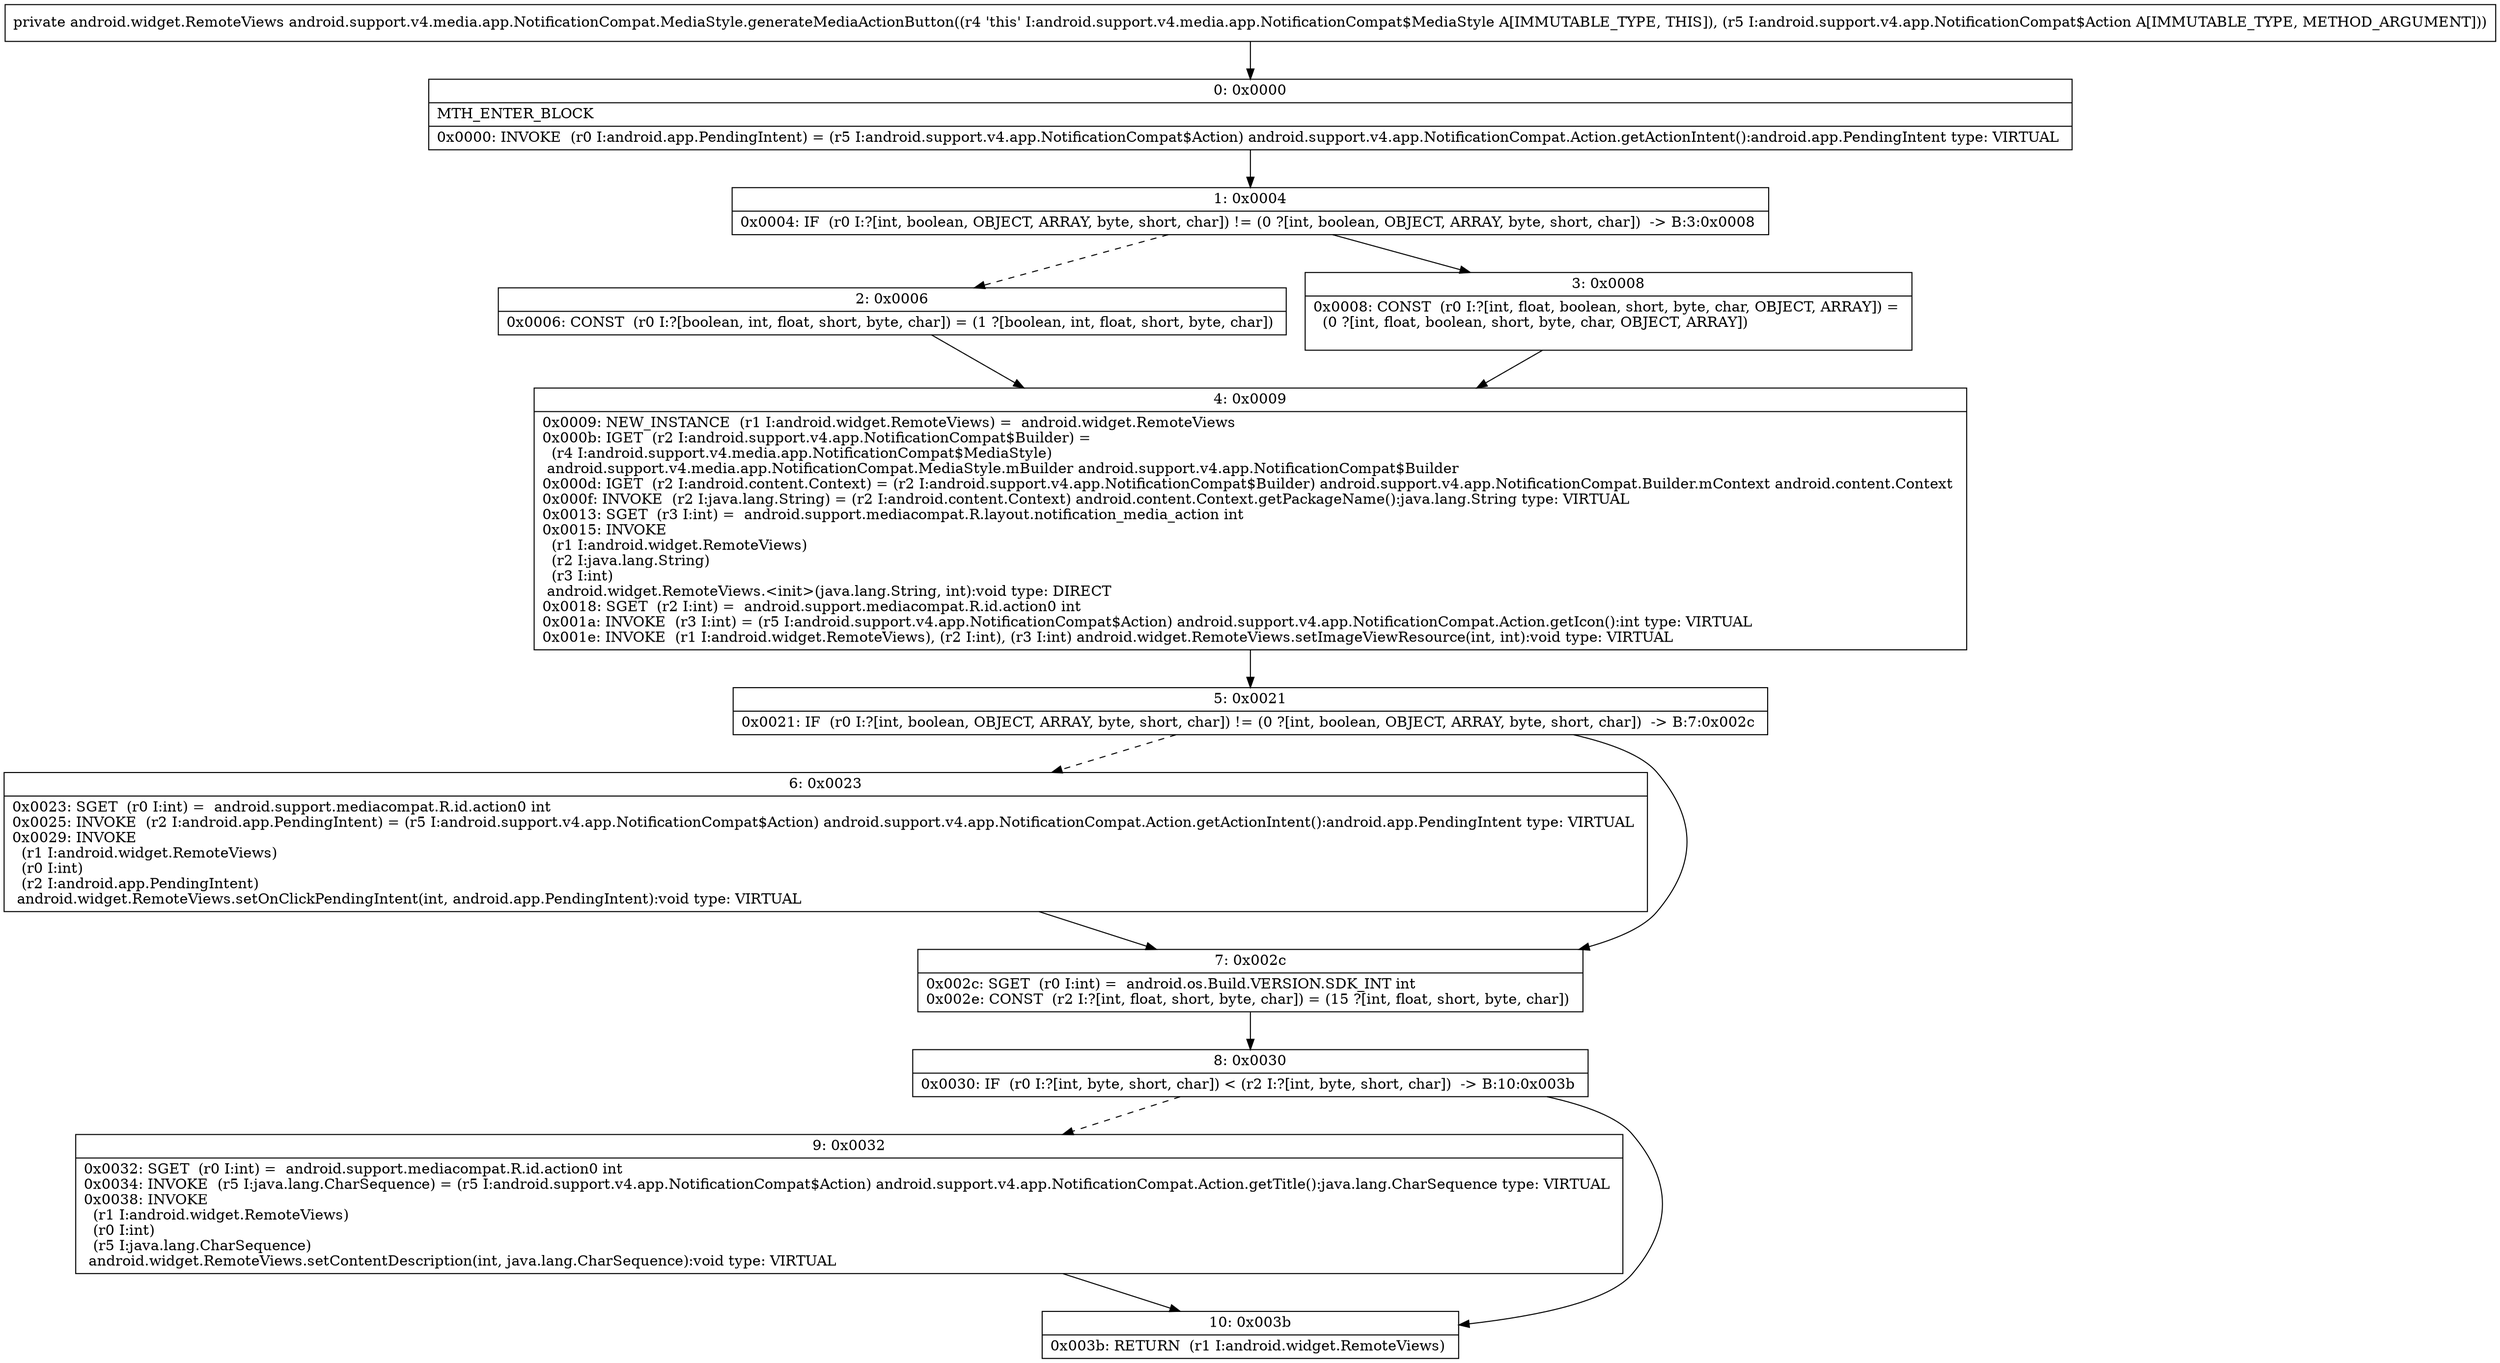 digraph "CFG forandroid.support.v4.media.app.NotificationCompat.MediaStyle.generateMediaActionButton(Landroid\/support\/v4\/app\/NotificationCompat$Action;)Landroid\/widget\/RemoteViews;" {
Node_0 [shape=record,label="{0\:\ 0x0000|MTH_ENTER_BLOCK\l|0x0000: INVOKE  (r0 I:android.app.PendingIntent) = (r5 I:android.support.v4.app.NotificationCompat$Action) android.support.v4.app.NotificationCompat.Action.getActionIntent():android.app.PendingIntent type: VIRTUAL \l}"];
Node_1 [shape=record,label="{1\:\ 0x0004|0x0004: IF  (r0 I:?[int, boolean, OBJECT, ARRAY, byte, short, char]) != (0 ?[int, boolean, OBJECT, ARRAY, byte, short, char])  \-\> B:3:0x0008 \l}"];
Node_2 [shape=record,label="{2\:\ 0x0006|0x0006: CONST  (r0 I:?[boolean, int, float, short, byte, char]) = (1 ?[boolean, int, float, short, byte, char]) \l}"];
Node_3 [shape=record,label="{3\:\ 0x0008|0x0008: CONST  (r0 I:?[int, float, boolean, short, byte, char, OBJECT, ARRAY]) = \l  (0 ?[int, float, boolean, short, byte, char, OBJECT, ARRAY])\l \l}"];
Node_4 [shape=record,label="{4\:\ 0x0009|0x0009: NEW_INSTANCE  (r1 I:android.widget.RemoteViews) =  android.widget.RemoteViews \l0x000b: IGET  (r2 I:android.support.v4.app.NotificationCompat$Builder) = \l  (r4 I:android.support.v4.media.app.NotificationCompat$MediaStyle)\l android.support.v4.media.app.NotificationCompat.MediaStyle.mBuilder android.support.v4.app.NotificationCompat$Builder \l0x000d: IGET  (r2 I:android.content.Context) = (r2 I:android.support.v4.app.NotificationCompat$Builder) android.support.v4.app.NotificationCompat.Builder.mContext android.content.Context \l0x000f: INVOKE  (r2 I:java.lang.String) = (r2 I:android.content.Context) android.content.Context.getPackageName():java.lang.String type: VIRTUAL \l0x0013: SGET  (r3 I:int) =  android.support.mediacompat.R.layout.notification_media_action int \l0x0015: INVOKE  \l  (r1 I:android.widget.RemoteViews)\l  (r2 I:java.lang.String)\l  (r3 I:int)\l android.widget.RemoteViews.\<init\>(java.lang.String, int):void type: DIRECT \l0x0018: SGET  (r2 I:int) =  android.support.mediacompat.R.id.action0 int \l0x001a: INVOKE  (r3 I:int) = (r5 I:android.support.v4.app.NotificationCompat$Action) android.support.v4.app.NotificationCompat.Action.getIcon():int type: VIRTUAL \l0x001e: INVOKE  (r1 I:android.widget.RemoteViews), (r2 I:int), (r3 I:int) android.widget.RemoteViews.setImageViewResource(int, int):void type: VIRTUAL \l}"];
Node_5 [shape=record,label="{5\:\ 0x0021|0x0021: IF  (r0 I:?[int, boolean, OBJECT, ARRAY, byte, short, char]) != (0 ?[int, boolean, OBJECT, ARRAY, byte, short, char])  \-\> B:7:0x002c \l}"];
Node_6 [shape=record,label="{6\:\ 0x0023|0x0023: SGET  (r0 I:int) =  android.support.mediacompat.R.id.action0 int \l0x0025: INVOKE  (r2 I:android.app.PendingIntent) = (r5 I:android.support.v4.app.NotificationCompat$Action) android.support.v4.app.NotificationCompat.Action.getActionIntent():android.app.PendingIntent type: VIRTUAL \l0x0029: INVOKE  \l  (r1 I:android.widget.RemoteViews)\l  (r0 I:int)\l  (r2 I:android.app.PendingIntent)\l android.widget.RemoteViews.setOnClickPendingIntent(int, android.app.PendingIntent):void type: VIRTUAL \l}"];
Node_7 [shape=record,label="{7\:\ 0x002c|0x002c: SGET  (r0 I:int) =  android.os.Build.VERSION.SDK_INT int \l0x002e: CONST  (r2 I:?[int, float, short, byte, char]) = (15 ?[int, float, short, byte, char]) \l}"];
Node_8 [shape=record,label="{8\:\ 0x0030|0x0030: IF  (r0 I:?[int, byte, short, char]) \< (r2 I:?[int, byte, short, char])  \-\> B:10:0x003b \l}"];
Node_9 [shape=record,label="{9\:\ 0x0032|0x0032: SGET  (r0 I:int) =  android.support.mediacompat.R.id.action0 int \l0x0034: INVOKE  (r5 I:java.lang.CharSequence) = (r5 I:android.support.v4.app.NotificationCompat$Action) android.support.v4.app.NotificationCompat.Action.getTitle():java.lang.CharSequence type: VIRTUAL \l0x0038: INVOKE  \l  (r1 I:android.widget.RemoteViews)\l  (r0 I:int)\l  (r5 I:java.lang.CharSequence)\l android.widget.RemoteViews.setContentDescription(int, java.lang.CharSequence):void type: VIRTUAL \l}"];
Node_10 [shape=record,label="{10\:\ 0x003b|0x003b: RETURN  (r1 I:android.widget.RemoteViews) \l}"];
MethodNode[shape=record,label="{private android.widget.RemoteViews android.support.v4.media.app.NotificationCompat.MediaStyle.generateMediaActionButton((r4 'this' I:android.support.v4.media.app.NotificationCompat$MediaStyle A[IMMUTABLE_TYPE, THIS]), (r5 I:android.support.v4.app.NotificationCompat$Action A[IMMUTABLE_TYPE, METHOD_ARGUMENT])) }"];
MethodNode -> Node_0;
Node_0 -> Node_1;
Node_1 -> Node_2[style=dashed];
Node_1 -> Node_3;
Node_2 -> Node_4;
Node_3 -> Node_4;
Node_4 -> Node_5;
Node_5 -> Node_6[style=dashed];
Node_5 -> Node_7;
Node_6 -> Node_7;
Node_7 -> Node_8;
Node_8 -> Node_9[style=dashed];
Node_8 -> Node_10;
Node_9 -> Node_10;
}


